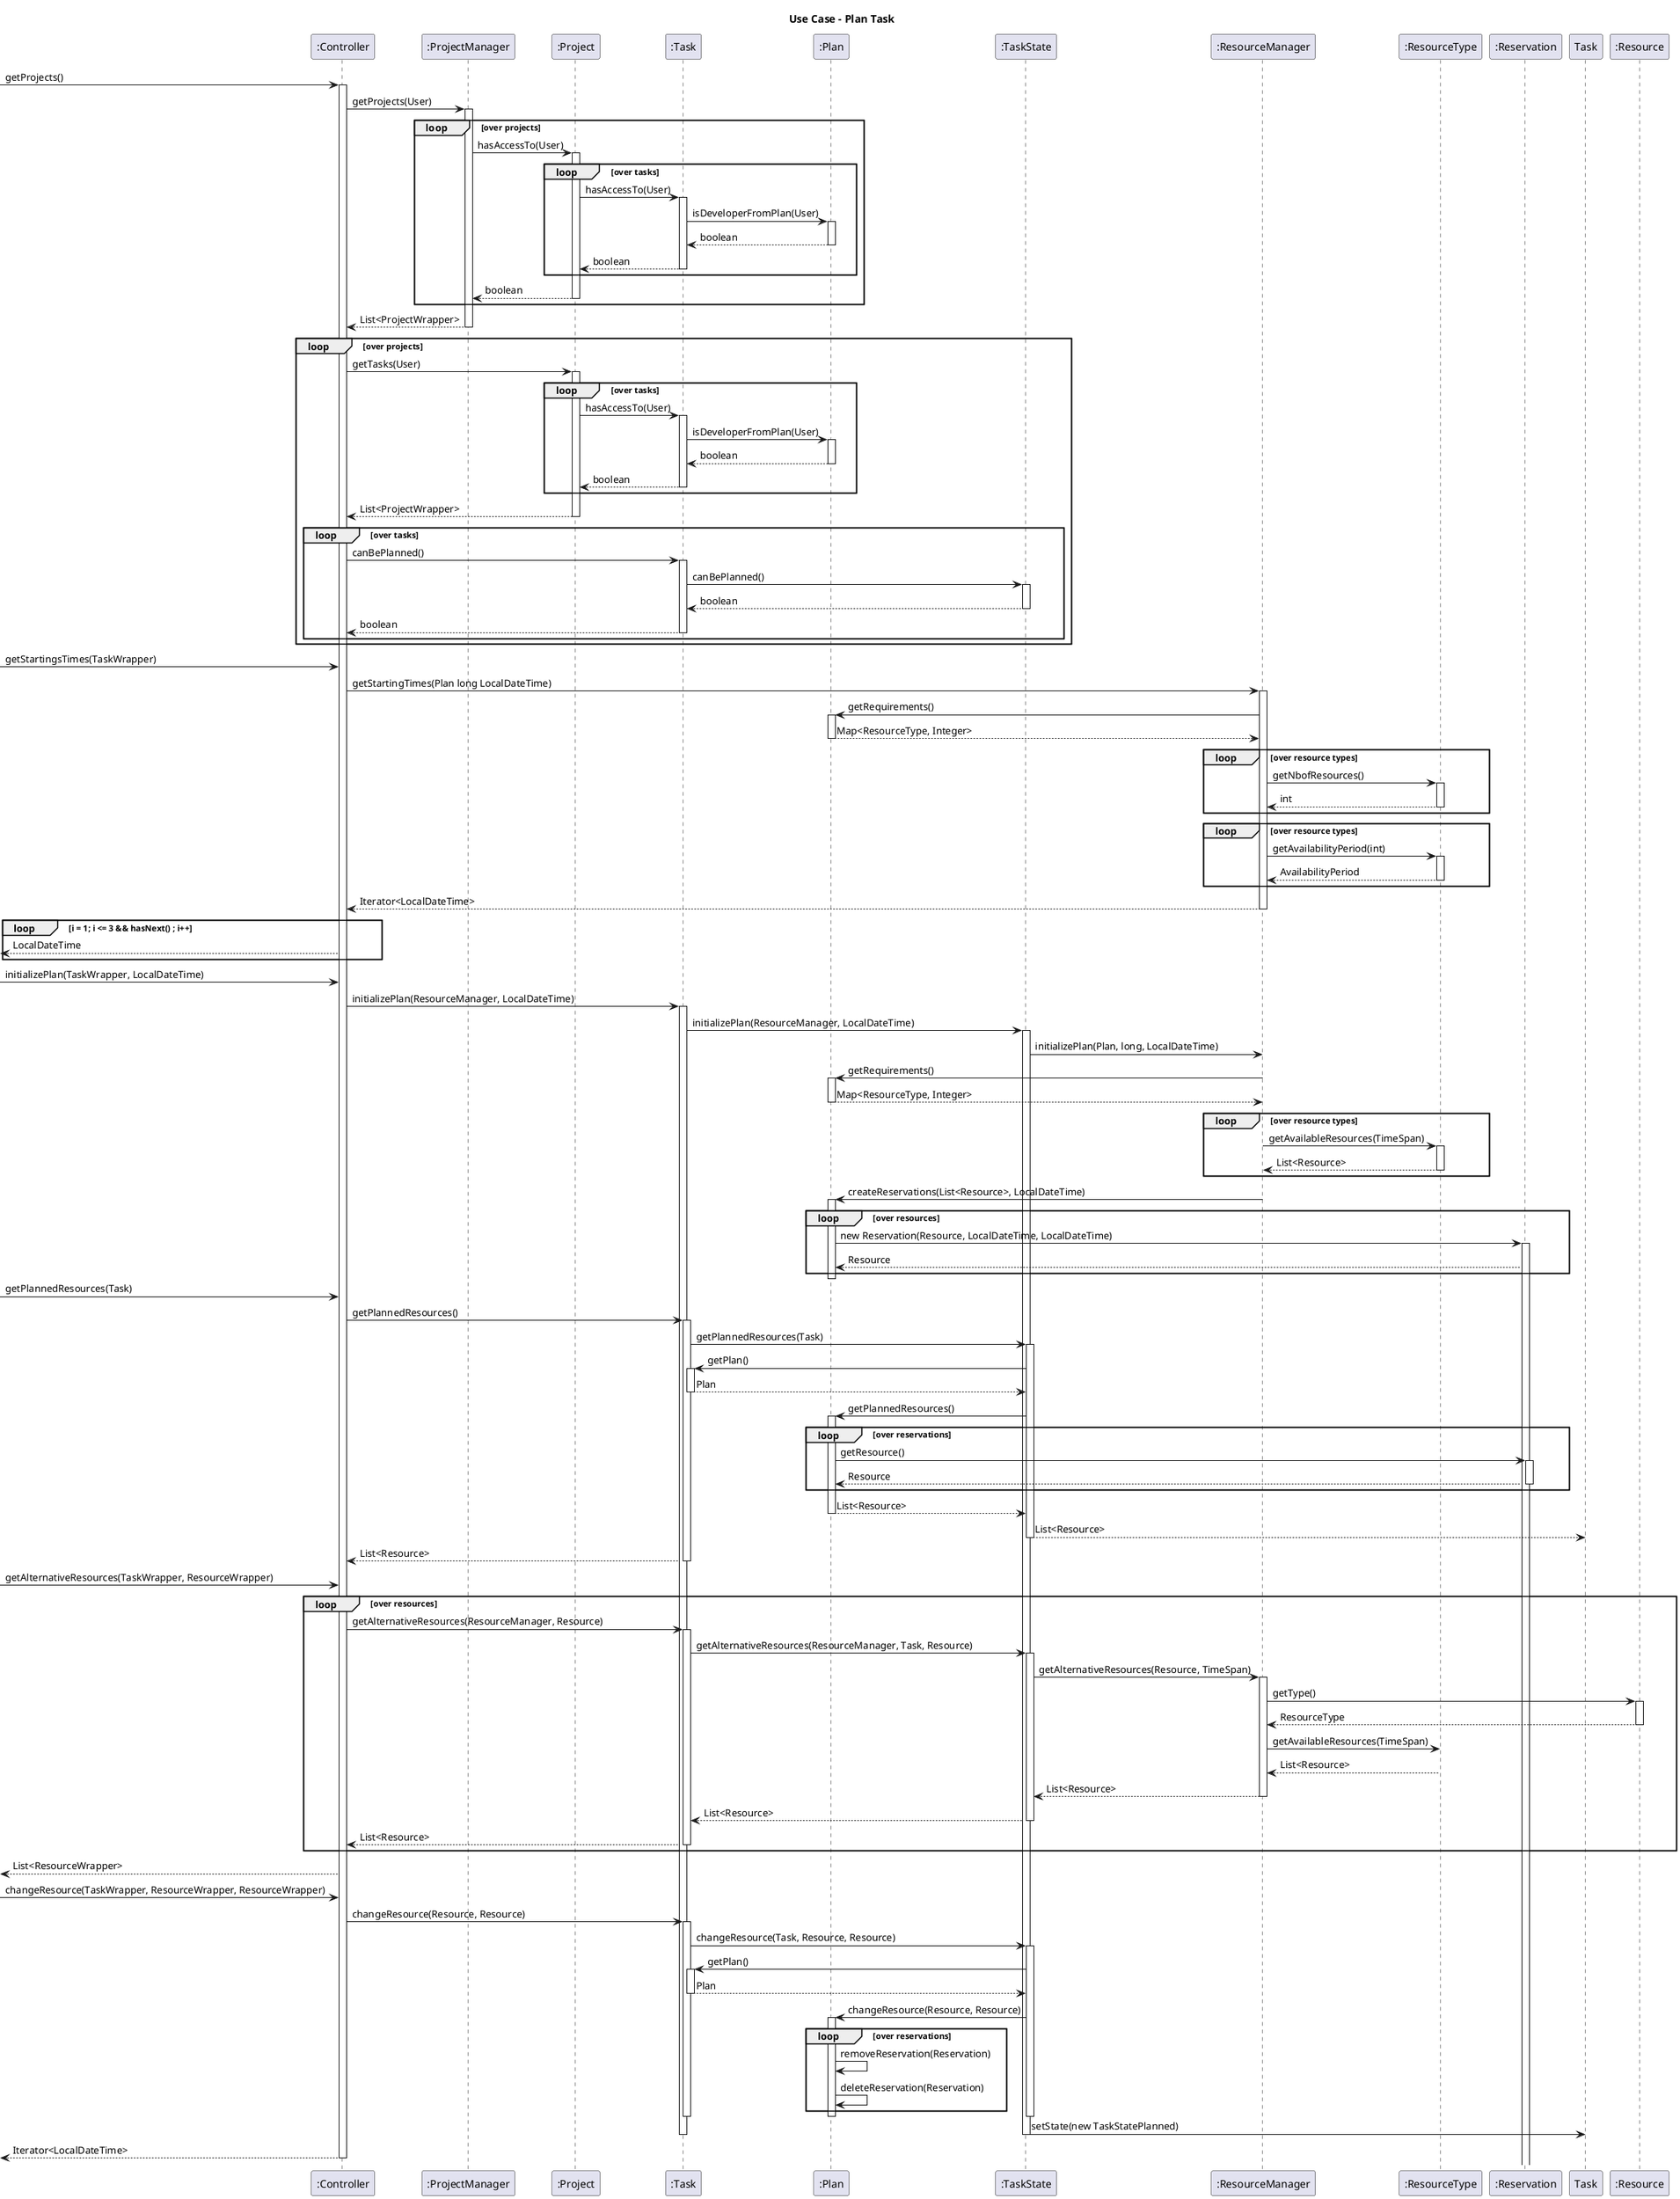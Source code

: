 @startuml

title "Use Case - Plan Task"

-> ":Controller": getProjects()
activate ":Controller"


":Controller" -> ":ProjectManager" : getProjects(User)
activate ":ProjectManager"

loop over projects
    ":ProjectManager" -> ":Project" : hasAccessTo(User)
    activate ":Project"

    loop over tasks
        ":Project" -> ":Task" : hasAccessTo(User)
        activate ":Task"

        ":Task" -> ":Plan" : isDeveloperFromPlan(User)
        activate ":Plan"

        ":Plan" --> ":Task" : boolean
        deactivate ":Plan"

        ":Task" --> ":Project" : boolean
        deactivate ":Task"

    end

    ":Project" --> ":ProjectManager" : boolean
    deactivate ":Project"
end

":ProjectManager" --> ":Controller" : List<ProjectWrapper>
deactivate ":ProjectManager"


loop over projects
    ":Controller" -> ":Project" : getTasks(User)
    activate ":Project"

    loop over tasks
        ":Project" -> ":Task" : hasAccessTo(User)
        activate ":Task"

        ":Task" -> ":Plan" : isDeveloperFromPlan(User)
        activate ":Plan"

        ":Plan" --> ":Task" : boolean
        deactivate ":Plan"

        ":Task" --> ":Project" : boolean
        deactivate ":Task"

    end

    ":Project" --> ":Controller" : List<ProjectWrapper>
    deactivate ":Project"

    loop over tasks
        ":Controller" -> ":Task" : canBePlanned()
        activate ":Task"

        ":Task" -> ":TaskState" : canBePlanned()
        activate ":TaskState"

        ":TaskState" --> ":Task" : boolean
        deactivate ":TaskState"

        ":Task" --> ":Controller" : boolean
        deactivate ":Task"

    end
end

-> ":Controller" : getStartingsTimes(TaskWrapper)
":Controller" -> ":ResourceManager" : getStartingTimes(Plan long LocalDateTime)
activate ":ResourceManager"

":ResourceManager" -> ":Plan": getRequirements()
activate ":Plan"
":Plan" --> ":ResourceManager" : Map<ResourceType, Integer>
deactivate ":Plan"

loop over resource types

    ":ResourceManager" -> ":ResourceType" : getNbofResources()
    activate ":ResourceType"
    ":ResourceType" --> ":ResourceManager" : int
    deactivate ":ResourceType"

end

loop over resource types

    ":ResourceManager" -> ":ResourceType" : getAvailabilityPeriod(int)
    activate ":ResourceType"


    ":ResourceType" --> ":ResourceManager" : AvailabilityPeriod
    deactivate ":ResourceType"

end

":ResourceManager" --> ":Controller" : Iterator<LocalDateTime>
deactivate ":ResourceManager"

loop i = 1; i <= 3 && hasNext() ; i++
    <-- ":Controller" : LocalDateTime
end

-> ":Controller" : initializePlan(TaskWrapper, LocalDateTime)
":Controller" -> ":Task" : initializePlan(ResourceManager, LocalDateTime)
activate ":Task"
":Task" -> ":TaskState" : initializePlan(ResourceManager, LocalDateTime)
activate ":TaskState"
":TaskState" -> ":ResourceManager" : initializePlan(Plan, long, LocalDateTime)
":ResourceManager" -> ":Plan" : getRequirements()
activate ":Plan"
":Plan" --> ":ResourceManager" : Map<ResourceType, Integer>
deactivate ":Plan"

loop over resource types
    ":ResourceManager" -> ":ResourceType" : getAvailableResources(TimeSpan)
    activate ":ResourceType"

    ":ResourceType" --> ":ResourceManager" : List<Resource>
    deactivate ":ResourceType"
end

":ResourceManager" -> ":Plan" : createReservations(List<Resource>, LocalDateTime)
activate ":Plan"
loop over resources
    ":Plan" -> ":Reservation" : new Reservation(Resource, LocalDateTime, LocalDateTime)
    activate ":Reservation"
    ":Reservation" --> ":Plan" : Resource
end
deactivate ":Plan"


-> ":Controller" : getPlannedResources(Task)
":Controller" -> ":Task" : getPlannedResources()
activate ":Task"
":Task" -> ":TaskState" : getPlannedResources(Task)
activate ":TaskState"
":TaskState" -> ":Task": getPlan()
activate ":Task"
":Task" --> ":TaskState" : Plan
deactivate ":Task"
":TaskState" -> ":Plan" : getPlannedResources()
activate ":Plan"

loop over reservations
    ":Plan" -> ":Reservation" : getResource()
    activate ":Reservation"
    ":Reservation" --> ":Plan" : Resource
    deactivate ":Reservation"

end

":Plan" --> ":TaskState" : List<Resource>
deactivate ":Plan"
":TaskState" --> "Task" : List<Resource>
deactivate ":TaskState"
":Task" --> ":Controller" : List<Resource>
deactivate ":Task"

-> ":Controller": getAlternativeResources(TaskWrapper, ResourceWrapper)
loop over resources
    ":Controller" -> ":Task" : getAlternativeResources(ResourceManager, Resource)
    activate ":Task"
    ":Task" -> ":TaskState" : getAlternativeResources(ResourceManager, Task, Resource)
    activate ":TaskState"
    ":TaskState" -> ":ResourceManager" : getAlternativeResources(Resource, TimeSpan)
    activate ":ResourceManager"
    ":ResourceManager" -> ":Resource" : getType()
    activate ":Resource"
    ":Resource" --> ":ResourceManager" : ResourceType
    deactivate ":Resource"
    ":ResourceManager" -> ":ResourceType" : getAvailableResources(TimeSpan)
    ":ResourceType" --> ":ResourceManager" : List<Resource>
    deactivate ":ResourceType"
    ":ResourceManager" --> ":TaskState" : List<Resource>
    deactivate ":ResourceManager"
    ":TaskState" --> ":Task" : List<Resource>
    deactivate ":TaskState"
    ":Task" --> ":Controller" : List<Resource>
    deactivate ":Task"
end
<-- ":Controller": List<ResourceWrapper>

-> ":Controller" : changeResource(TaskWrapper, ResourceWrapper, ResourceWrapper)
":Controller" -> ":Task" : changeResource(Resource, Resource)
activate ":Task"
":Task" -> ":TaskState" : changeResource(Task, Resource, Resource)
activate ":TaskState"
":TaskState" -> ":Task": getPlan()
activate ":Task"
":Task" --> ":TaskState" : Plan
deactivate ":Task"
":TaskState" -> ":Plan" : changeResource(Resource, Resource)
activate ":Plan"

loop over reservations
    ":Plan" -> ":Plan" : removeReservation(Reservation)
    ":Plan" -> ":Plan" : deleteReservation(Reservation)
end

deactivate ":Plan"
deactivate ":TaskState"
deactivate ":Task"


":TaskState" -> "Task" : setState(new TaskStatePlanned)
deactivate ":TaskState"
deactivate ":Task"


<-- ":Controller" : Iterator<LocalDateTime>

deactivate ":Controller"

@enduml
